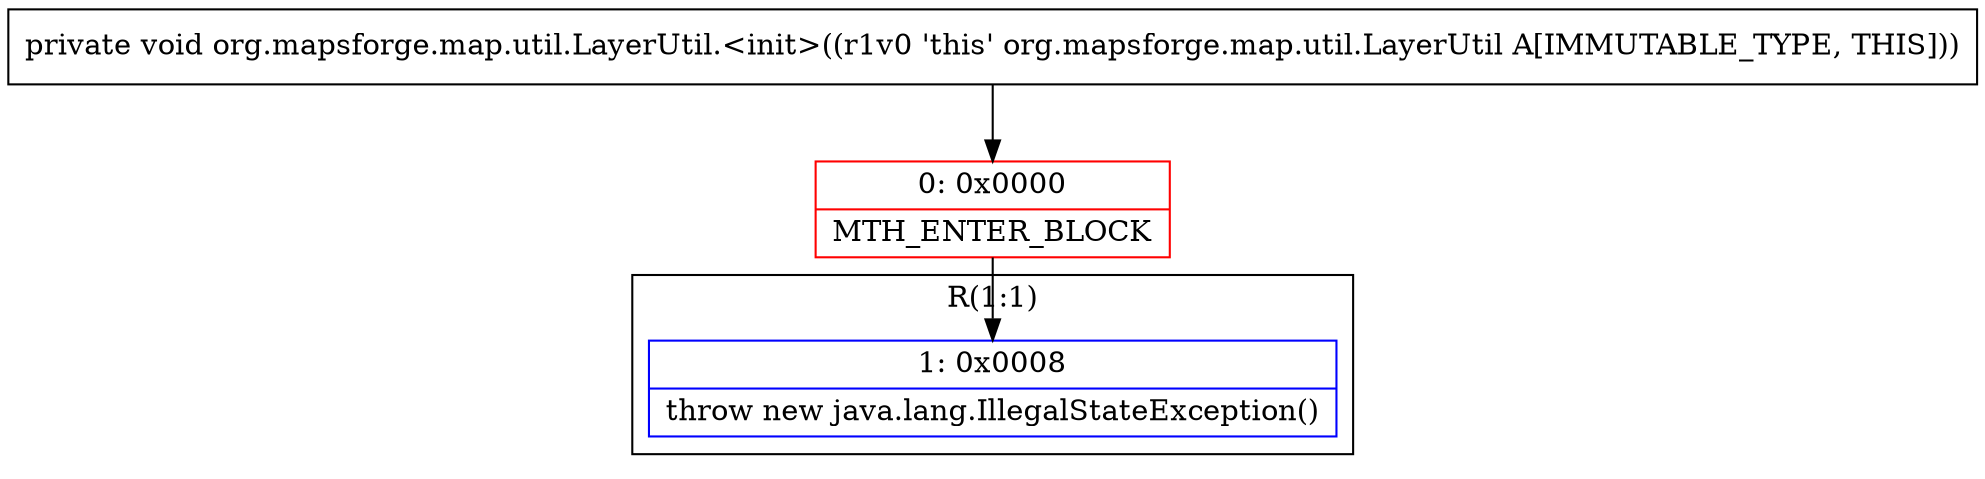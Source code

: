 digraph "CFG fororg.mapsforge.map.util.LayerUtil.\<init\>()V" {
subgraph cluster_Region_1757155873 {
label = "R(1:1)";
node [shape=record,color=blue];
Node_1 [shape=record,label="{1\:\ 0x0008|throw new java.lang.IllegalStateException()\l}"];
}
Node_0 [shape=record,color=red,label="{0\:\ 0x0000|MTH_ENTER_BLOCK\l}"];
MethodNode[shape=record,label="{private void org.mapsforge.map.util.LayerUtil.\<init\>((r1v0 'this' org.mapsforge.map.util.LayerUtil A[IMMUTABLE_TYPE, THIS])) }"];
MethodNode -> Node_0;
Node_0 -> Node_1;
}

